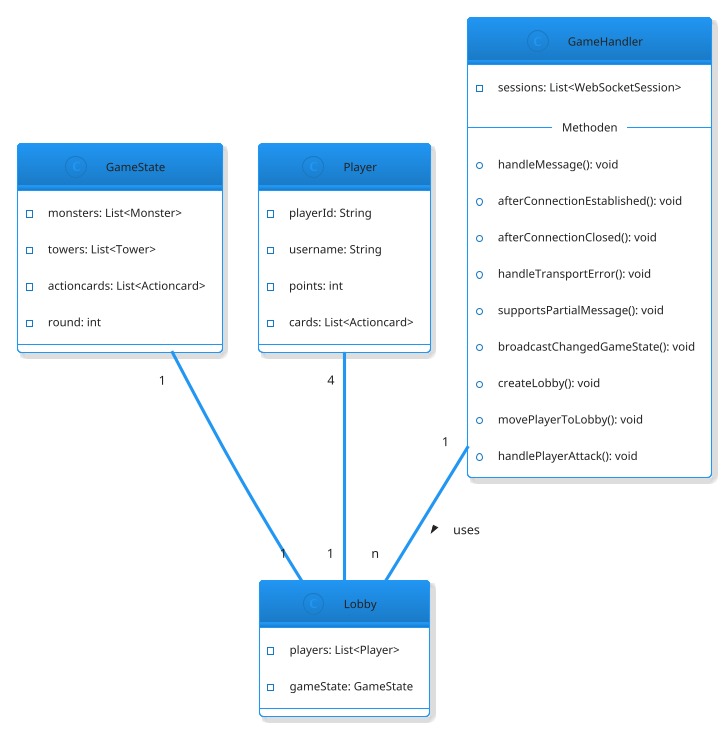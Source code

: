 @startuml
'https://plantuml.com/class-diagram
!theme materia-outline
class GameState{
    - monsters: List<Monster>
    - towers: List<Tower>
    - actioncards: List<Actioncard>
    - round: int
}

class Player{
    - playerId: String
    - username: String
    - points: int
    - cards: List<Actioncard>
}

class GameHandler{
    - sessions: List<WebSocketSession>
    --Methoden--
    + handleMessage(): void
    + afterConnectionEstablished(): void
    + afterConnectionClosed(): void
    + handleTransportError(): void
    + supportsPartialMessage(): void
    + broadcastChangedGameState(): void
    + createLobby(): void
    + movePlayerToLobby(): void
    + handlePlayerAttack(): void
}

class Lobby{
    - players: List<Player>
    - gameState: GameState
}

GameState "1" -- "1" Lobby
Player "4" -- "1" Lobby
GameHandler "1" -- "n" Lobby : uses >


@enduml